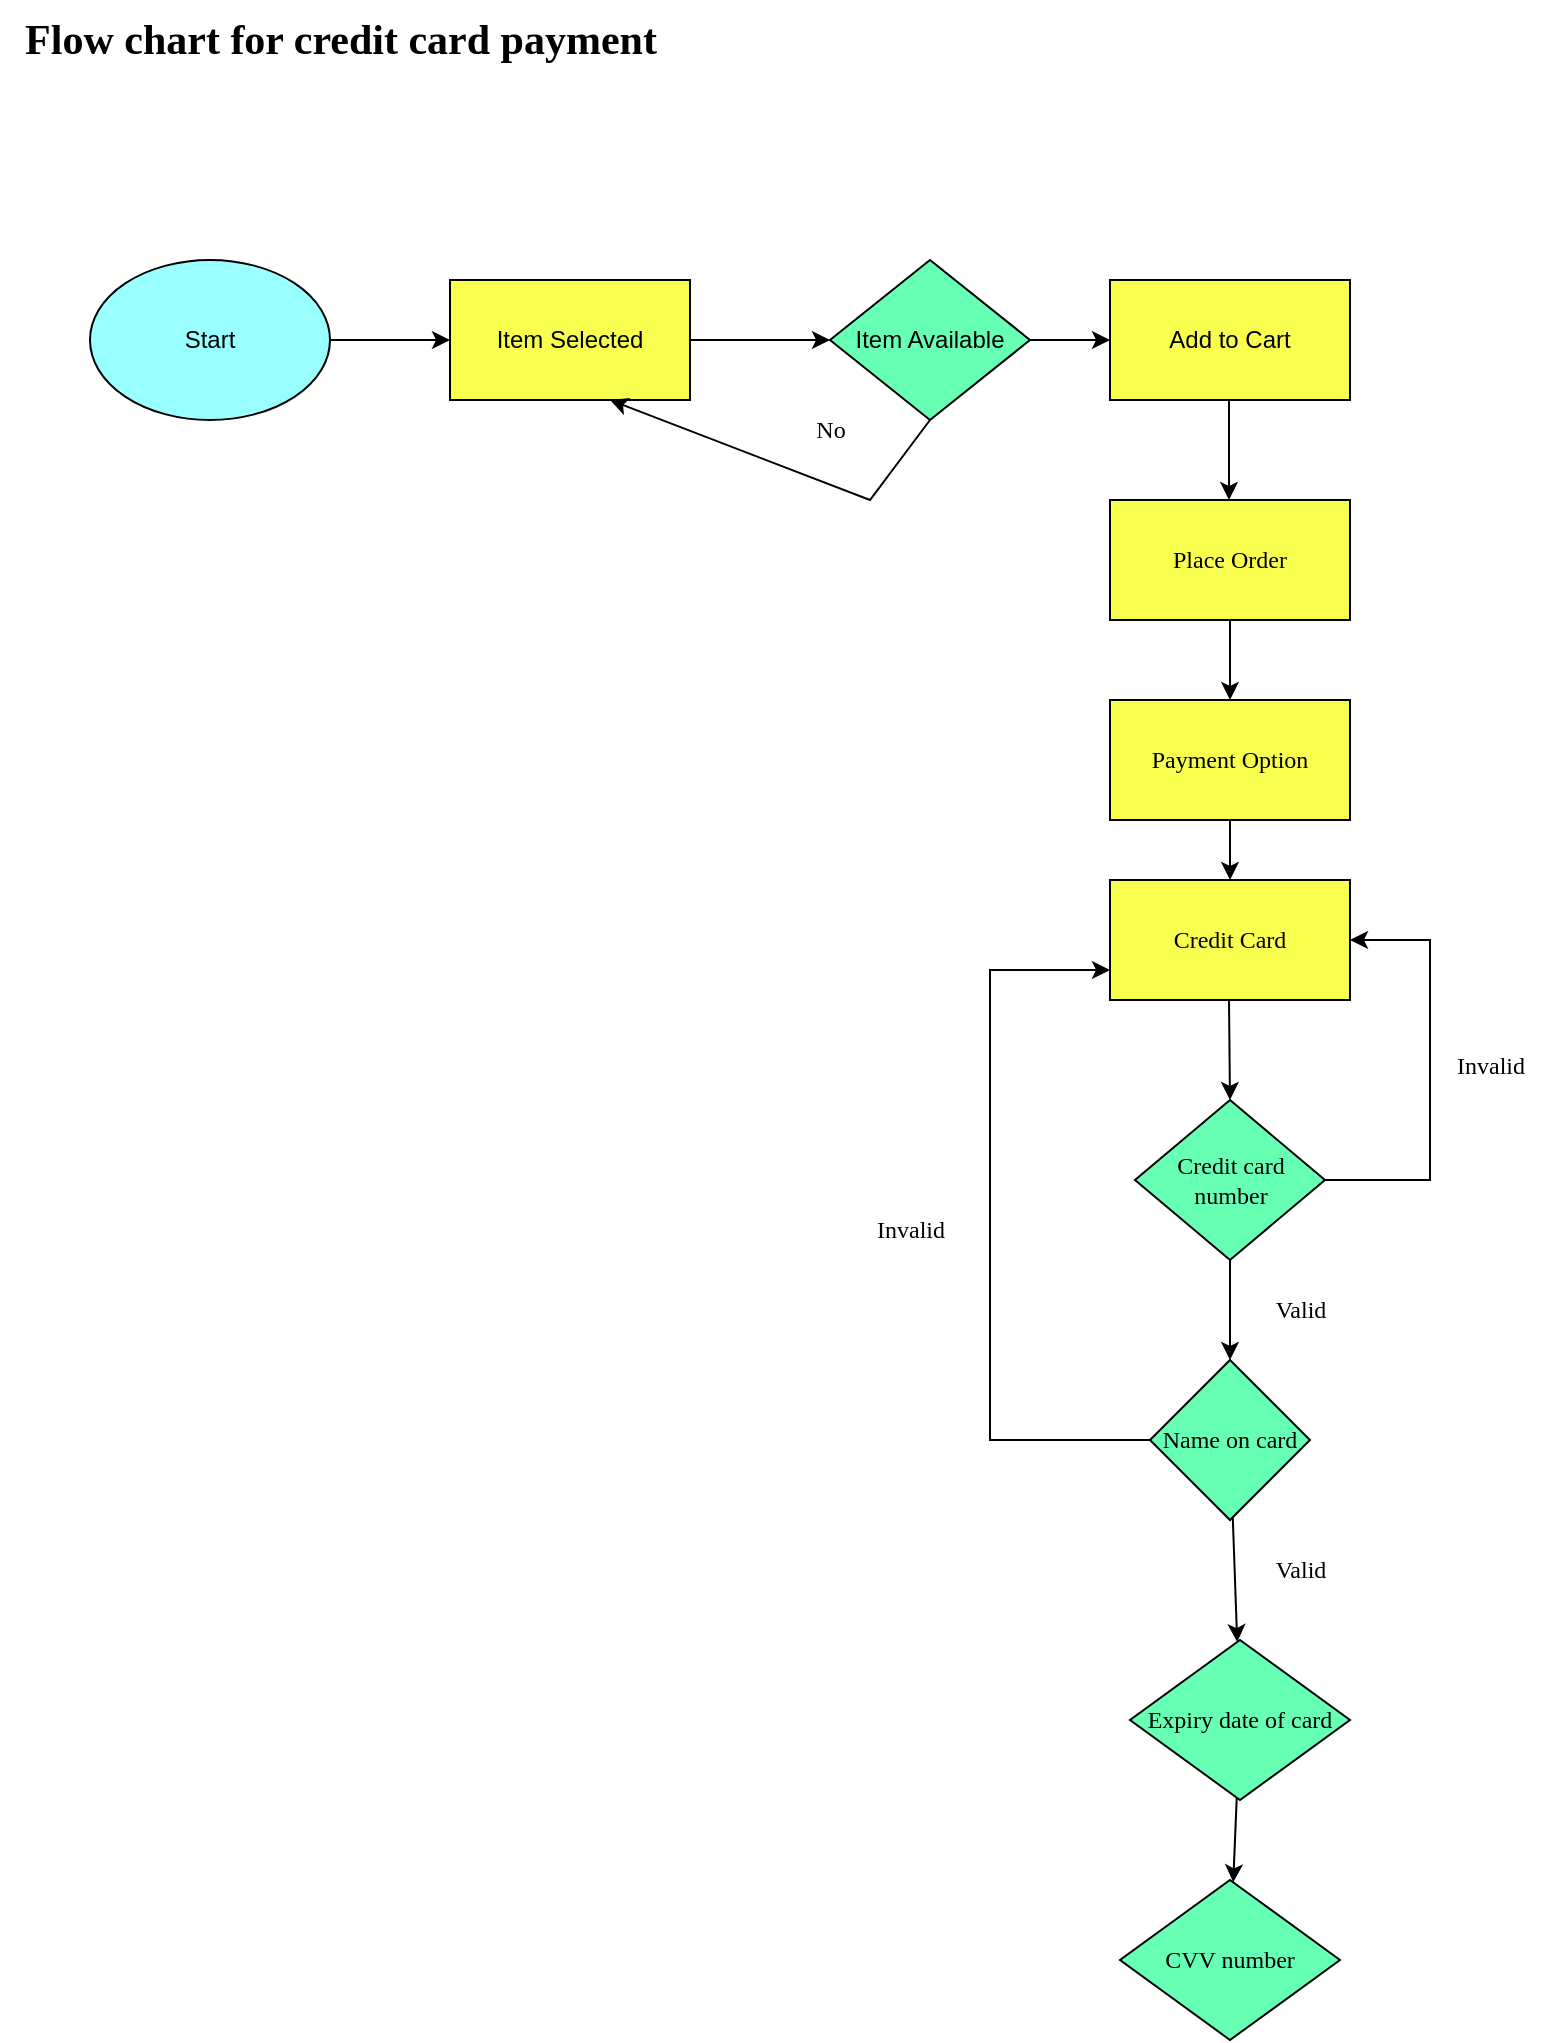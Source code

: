 <mxfile version="20.0.4" type="device"><diagram id="cWr9WG_2_UgPx0bhV_4j" name="Page-1"><mxGraphModel dx="2458" dy="828" grid="1" gridSize="10" guides="1" tooltips="1" connect="1" arrows="1" fold="1" page="1" pageScale="1" pageWidth="850" pageHeight="1100" math="0" shadow="0"><root><mxCell id="0"/><mxCell id="1" parent="0"/><mxCell id="v2XL-3sXGVrC2eGEhTJJ-4" value="" style="edgeStyle=orthogonalEdgeStyle;rounded=0;orthogonalLoop=1;jettySize=auto;html=1;fontFamily=Times New Roman;" edge="1" parent="1" source="v2XL-3sXGVrC2eGEhTJJ-2" target="v2XL-3sXGVrC2eGEhTJJ-3"><mxGeometry relative="1" as="geometry"/></mxCell><mxCell id="v2XL-3sXGVrC2eGEhTJJ-2" value="Start" style="ellipse;whiteSpace=wrap;html=1;fillColor=#99FFFF;" vertex="1" parent="1"><mxGeometry x="30" y="160" width="120" height="80" as="geometry"/></mxCell><mxCell id="v2XL-3sXGVrC2eGEhTJJ-6" value="" style="edgeStyle=orthogonalEdgeStyle;rounded=0;orthogonalLoop=1;jettySize=auto;html=1;fontFamily=Times New Roman;" edge="1" parent="1" source="v2XL-3sXGVrC2eGEhTJJ-3" target="v2XL-3sXGVrC2eGEhTJJ-5"><mxGeometry relative="1" as="geometry"/></mxCell><mxCell id="v2XL-3sXGVrC2eGEhTJJ-3" value="Item Selected" style="whiteSpace=wrap;html=1;fillColor=#F9FF4F;" vertex="1" parent="1"><mxGeometry x="210" y="170" width="120" height="60" as="geometry"/></mxCell><mxCell id="v2XL-3sXGVrC2eGEhTJJ-11" value="" style="edgeStyle=orthogonalEdgeStyle;rounded=0;orthogonalLoop=1;jettySize=auto;html=1;fontFamily=Times New Roman;" edge="1" parent="1" source="v2XL-3sXGVrC2eGEhTJJ-5" target="v2XL-3sXGVrC2eGEhTJJ-10"><mxGeometry relative="1" as="geometry"/></mxCell><mxCell id="v2XL-3sXGVrC2eGEhTJJ-5" value="Item Available" style="rhombus;whiteSpace=wrap;html=1;fillColor=#66FFB3;" vertex="1" parent="1"><mxGeometry x="400" y="160" width="100" height="80" as="geometry"/></mxCell><mxCell id="v2XL-3sXGVrC2eGEhTJJ-8" value="" style="endArrow=classic;html=1;rounded=0;fontFamily=Times New Roman;exitX=0.5;exitY=1;exitDx=0;exitDy=0;entryX=0.667;entryY=1;entryDx=0;entryDy=0;entryPerimeter=0;" edge="1" parent="1" source="v2XL-3sXGVrC2eGEhTJJ-5" target="v2XL-3sXGVrC2eGEhTJJ-3"><mxGeometry width="50" height="50" relative="1" as="geometry"><mxPoint x="460" y="330" as="sourcePoint"/><mxPoint x="330" y="260" as="targetPoint"/><Array as="points"><mxPoint x="420" y="280"/></Array></mxGeometry></mxCell><mxCell id="v2XL-3sXGVrC2eGEhTJJ-9" value="No" style="text;html=1;resizable=0;autosize=1;align=center;verticalAlign=middle;points=[];fillColor=none;strokeColor=none;rounded=0;fontFamily=Times New Roman;" vertex="1" parent="1"><mxGeometry x="380" y="230" width="40" height="30" as="geometry"/></mxCell><mxCell id="v2XL-3sXGVrC2eGEhTJJ-10" value="Add to Cart" style="whiteSpace=wrap;html=1;fillColor=#F9FF4F;" vertex="1" parent="1"><mxGeometry x="540" y="170" width="120" height="60" as="geometry"/></mxCell><mxCell id="v2XL-3sXGVrC2eGEhTJJ-12" value="" style="endArrow=classic;html=1;rounded=0;fontFamily=Times New Roman;" edge="1" parent="1"><mxGeometry width="50" height="50" relative="1" as="geometry"><mxPoint x="599.5" y="230" as="sourcePoint"/><mxPoint x="599.5" y="280" as="targetPoint"/></mxGeometry></mxCell><mxCell id="v2XL-3sXGVrC2eGEhTJJ-15" value="" style="edgeStyle=orthogonalEdgeStyle;rounded=0;orthogonalLoop=1;jettySize=auto;html=1;fontFamily=Times New Roman;" edge="1" parent="1" source="v2XL-3sXGVrC2eGEhTJJ-13" target="v2XL-3sXGVrC2eGEhTJJ-14"><mxGeometry relative="1" as="geometry"/></mxCell><mxCell id="v2XL-3sXGVrC2eGEhTJJ-13" value="Place Order" style="rounded=0;whiteSpace=wrap;html=1;fontFamily=Times New Roman;fillColor=#F9FF4F;" vertex="1" parent="1"><mxGeometry x="540" y="280" width="120" height="60" as="geometry"/></mxCell><mxCell id="v2XL-3sXGVrC2eGEhTJJ-17" value="" style="edgeStyle=orthogonalEdgeStyle;rounded=0;orthogonalLoop=1;jettySize=auto;html=1;fontFamily=Times New Roman;" edge="1" parent="1" source="v2XL-3sXGVrC2eGEhTJJ-14" target="v2XL-3sXGVrC2eGEhTJJ-16"><mxGeometry relative="1" as="geometry"/></mxCell><mxCell id="v2XL-3sXGVrC2eGEhTJJ-14" value="Payment Option" style="whiteSpace=wrap;html=1;fontFamily=Times New Roman;fillColor=#F9FF4F;rounded=0;" vertex="1" parent="1"><mxGeometry x="540" y="380" width="120" height="60" as="geometry"/></mxCell><mxCell id="v2XL-3sXGVrC2eGEhTJJ-16" value="Credit Card" style="whiteSpace=wrap;html=1;fontFamily=Times New Roman;fillColor=#F9FF4F;rounded=0;" vertex="1" parent="1"><mxGeometry x="540" y="470" width="120" height="60" as="geometry"/></mxCell><mxCell id="v2XL-3sXGVrC2eGEhTJJ-28" value="&lt;font style=&quot;font-size: 21px;&quot;&gt;&lt;b&gt;Flow chart for credit card payment&lt;/b&gt;&lt;/font&gt;" style="text;html=1;resizable=0;autosize=1;align=center;verticalAlign=middle;points=[];fillColor=none;strokeColor=none;rounded=0;fontFamily=Times New Roman;" vertex="1" parent="1"><mxGeometry x="-15" y="30" width="340" height="40" as="geometry"/></mxCell><mxCell id="v2XL-3sXGVrC2eGEhTJJ-30" value="" style="endArrow=classic;html=1;rounded=0;fontFamily=Times New Roman;fontSize=21;" edge="1" parent="1"><mxGeometry width="50" height="50" relative="1" as="geometry"><mxPoint x="599.5" y="530" as="sourcePoint"/><mxPoint x="600" y="580" as="targetPoint"/></mxGeometry></mxCell><mxCell id="v2XL-3sXGVrC2eGEhTJJ-38" style="edgeStyle=none;rounded=0;orthogonalLoop=1;jettySize=auto;html=1;exitX=1;exitY=0.5;exitDx=0;exitDy=0;fontFamily=Times New Roman;fontSize=21;entryX=1;entryY=0.5;entryDx=0;entryDy=0;" edge="1" parent="1" source="v2XL-3sXGVrC2eGEhTJJ-32" target="v2XL-3sXGVrC2eGEhTJJ-16"><mxGeometry relative="1" as="geometry"><mxPoint x="700" y="620" as="targetPoint"/><Array as="points"><mxPoint x="700" y="620"/><mxPoint x="700" y="500"/></Array></mxGeometry></mxCell><mxCell id="v2XL-3sXGVrC2eGEhTJJ-41" value="" style="edgeStyle=none;rounded=0;orthogonalLoop=1;jettySize=auto;html=1;fontFamily=Times New Roman;fontSize=12;" edge="1" parent="1" source="v2XL-3sXGVrC2eGEhTJJ-32" target="v2XL-3sXGVrC2eGEhTJJ-40"><mxGeometry relative="1" as="geometry"/></mxCell><mxCell id="v2XL-3sXGVrC2eGEhTJJ-32" value="Credit card number" style="rhombus;whiteSpace=wrap;html=1;fontFamily=Times New Roman;fillColor=#66FFB3;rounded=0;" vertex="1" parent="1"><mxGeometry x="552.5" y="580" width="95" height="80" as="geometry"/></mxCell><mxCell id="v2XL-3sXGVrC2eGEhTJJ-39" value="&lt;font style=&quot;font-size: 12px;&quot;&gt;Invalid&lt;/font&gt;" style="text;html=1;resizable=0;autosize=1;align=center;verticalAlign=middle;points=[];fillColor=none;strokeColor=none;rounded=0;fontFamily=Times New Roman;fontSize=21;" vertex="1" parent="1"><mxGeometry x="700" y="540" width="60" height="40" as="geometry"/></mxCell><mxCell id="v2XL-3sXGVrC2eGEhTJJ-45" value="" style="edgeStyle=none;rounded=0;orthogonalLoop=1;jettySize=auto;html=1;fontFamily=Times New Roman;fontSize=12;" edge="1" parent="1" source="v2XL-3sXGVrC2eGEhTJJ-40" target="v2XL-3sXGVrC2eGEhTJJ-44"><mxGeometry relative="1" as="geometry"/></mxCell><mxCell id="v2XL-3sXGVrC2eGEhTJJ-48" style="edgeStyle=none;rounded=0;orthogonalLoop=1;jettySize=auto;html=1;exitX=0;exitY=0.5;exitDx=0;exitDy=0;entryX=0;entryY=0.75;entryDx=0;entryDy=0;fontFamily=Times New Roman;fontSize=12;" edge="1" parent="1" source="v2XL-3sXGVrC2eGEhTJJ-40" target="v2XL-3sXGVrC2eGEhTJJ-16"><mxGeometry relative="1" as="geometry"><Array as="points"><mxPoint x="480" y="750"/><mxPoint x="480" y="515"/></Array></mxGeometry></mxCell><mxCell id="v2XL-3sXGVrC2eGEhTJJ-40" value="Name on card" style="rhombus;whiteSpace=wrap;html=1;fontFamily=Times New Roman;fillColor=#66FFB3;rounded=0;" vertex="1" parent="1"><mxGeometry x="560" y="710" width="80" height="80" as="geometry"/></mxCell><mxCell id="v2XL-3sXGVrC2eGEhTJJ-42" value="Valid" style="text;html=1;resizable=0;autosize=1;align=center;verticalAlign=middle;points=[];fillColor=none;strokeColor=none;rounded=0;fontFamily=Times New Roman;fontSize=12;" vertex="1" parent="1"><mxGeometry x="610" y="670" width="50" height="30" as="geometry"/></mxCell><mxCell id="v2XL-3sXGVrC2eGEhTJJ-52" value="" style="edgeStyle=none;rounded=0;orthogonalLoop=1;jettySize=auto;html=1;fontFamily=Times New Roman;fontSize=12;" edge="1" parent="1" source="v2XL-3sXGVrC2eGEhTJJ-44" target="v2XL-3sXGVrC2eGEhTJJ-51"><mxGeometry relative="1" as="geometry"/></mxCell><mxCell id="v2XL-3sXGVrC2eGEhTJJ-44" value="Expiry date of card" style="rhombus;whiteSpace=wrap;html=1;fontFamily=Times New Roman;fillColor=#66FFB3;rounded=0;" vertex="1" parent="1"><mxGeometry x="550" y="850" width="110" height="80" as="geometry"/></mxCell><mxCell id="v2XL-3sXGVrC2eGEhTJJ-49" value="Valid" style="text;html=1;resizable=0;autosize=1;align=center;verticalAlign=middle;points=[];fillColor=none;strokeColor=none;rounded=0;fontFamily=Times New Roman;fontSize=12;" vertex="1" parent="1"><mxGeometry x="610" y="800" width="50" height="30" as="geometry"/></mxCell><mxCell id="v2XL-3sXGVrC2eGEhTJJ-50" value="Invalid" style="text;html=1;resizable=0;autosize=1;align=center;verticalAlign=middle;points=[];fillColor=none;strokeColor=none;rounded=0;fontFamily=Times New Roman;fontSize=12;" vertex="1" parent="1"><mxGeometry x="410" y="630" width="60" height="30" as="geometry"/></mxCell><mxCell id="v2XL-3sXGVrC2eGEhTJJ-51" value="CVV number" style="rhombus;whiteSpace=wrap;html=1;fontFamily=Times New Roman;fillColor=#66FFB3;rounded=0;" vertex="1" parent="1"><mxGeometry x="545" y="970" width="110" height="80" as="geometry"/></mxCell></root></mxGraphModel></diagram></mxfile>